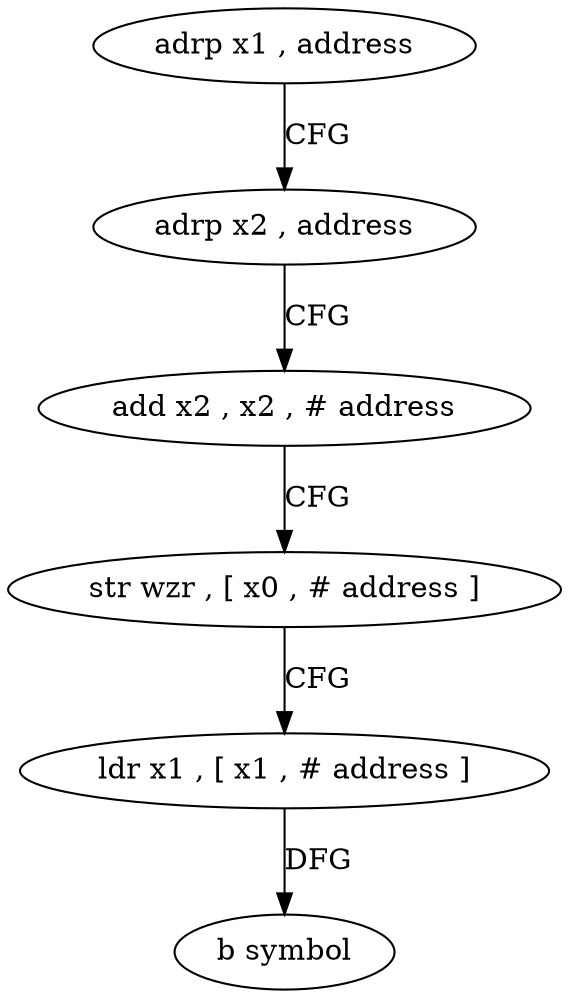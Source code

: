 digraph "func" {
"263712" [label = "adrp x1 , address" ]
"263716" [label = "adrp x2 , address" ]
"263720" [label = "add x2 , x2 , # address" ]
"263724" [label = "str wzr , [ x0 , # address ]" ]
"263728" [label = "ldr x1 , [ x1 , # address ]" ]
"263732" [label = "b symbol" ]
"263712" -> "263716" [ label = "CFG" ]
"263716" -> "263720" [ label = "CFG" ]
"263720" -> "263724" [ label = "CFG" ]
"263724" -> "263728" [ label = "CFG" ]
"263728" -> "263732" [ label = "DFG" ]
}
